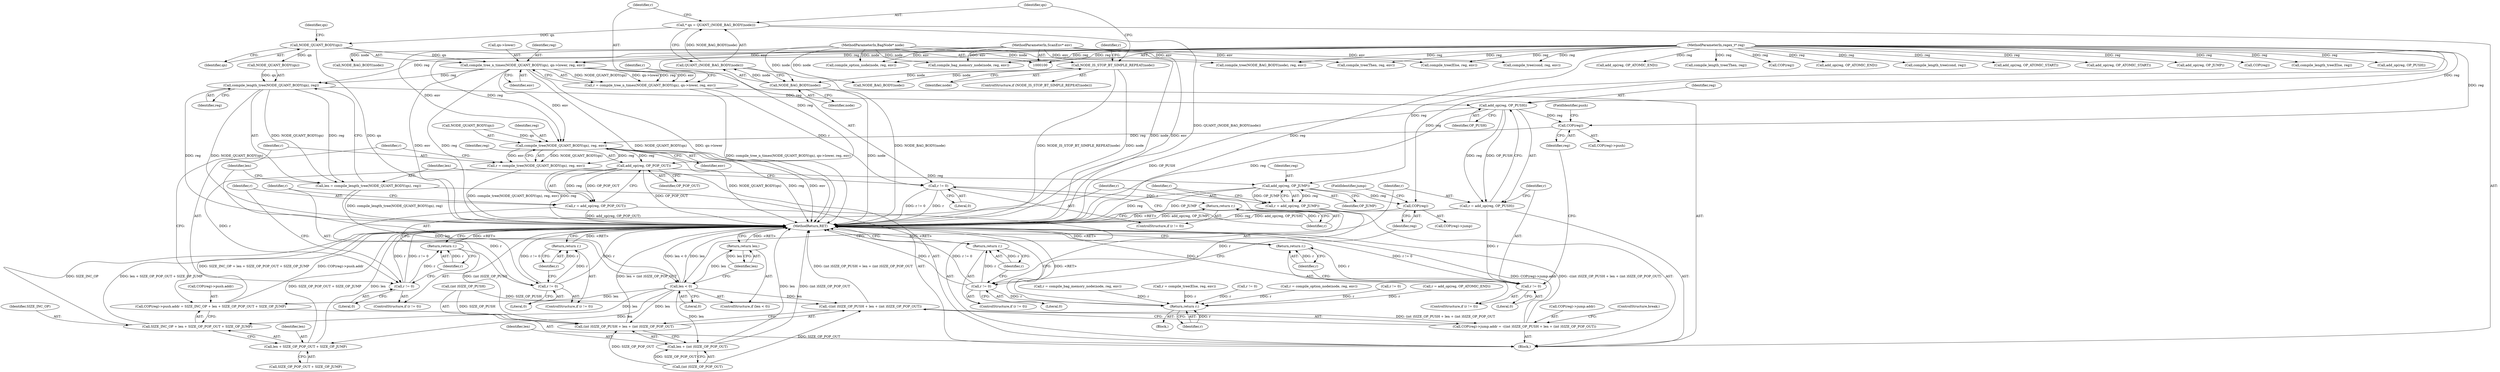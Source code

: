 digraph "0_oniguruma_c509265c5f6ae7264f7b8a8aae1cfa5fc59d108c@pointer" {
"1000141" [label="(Call,compile_tree_n_times(NODE_QUANT_BODY(qn), qn->lower, reg, env))"];
"1000142" [label="(Call,NODE_QUANT_BODY(qn))"];
"1000134" [label="(Call,* qn = QUANT_(NODE_BAG_BODY(node)))"];
"1000136" [label="(Call,QUANT_(NODE_BAG_BODY(node)))"];
"1000137" [label="(Call,NODE_BAG_BODY(node))"];
"1000130" [label="(Call,NODE_IS_STOP_BT_SIMPLE_REPEAT(node))"];
"1000101" [label="(MethodParameterIn,BagNode* node)"];
"1000102" [label="(MethodParameterIn,regex_t* reg)"];
"1000103" [label="(MethodParameterIn,ScanEnv* env)"];
"1000139" [label="(Call,r = compile_tree_n_times(NODE_QUANT_BODY(qn), qn->lower, reg, env))"];
"1000150" [label="(Call,r != 0)"];
"1000153" [label="(Return,return r;)"];
"1000157" [label="(Call,compile_length_tree(NODE_QUANT_BODY(qn), reg))"];
"1000155" [label="(Call,len = compile_length_tree(NODE_QUANT_BODY(qn), reg))"];
"1000162" [label="(Call,len < 0)"];
"1000165" [label="(Return,return len;)"];
"1000178" [label="(Call,COP(reg)->push.addr = SIZE_INC_OP + len + SIZE_OP_POP_OUT + SIZE_OP_JUMP)"];
"1000185" [label="(Call,SIZE_INC_OP + len + SIZE_OP_POP_OUT + SIZE_OP_JUMP)"];
"1000187" [label="(Call,len + SIZE_OP_POP_OUT + SIZE_OP_JUMP)"];
"1000234" [label="(Call,-((int )SIZE_OP_PUSH + len + (int )SIZE_OP_POP_OUT))"];
"1000227" [label="(Call,COP(reg)->jump.addr = -((int )SIZE_OP_PUSH + len + (int )SIZE_OP_POP_OUT))"];
"1000235" [label="(Call,(int )SIZE_OP_PUSH + len + (int )SIZE_OP_POP_OUT)"];
"1000239" [label="(Call,len + (int )SIZE_OP_POP_OUT)"];
"1000169" [label="(Call,add_op(reg, OP_PUSH))"];
"1000167" [label="(Call,r = add_op(reg, OP_PUSH))"];
"1000173" [label="(Call,r != 0)"];
"1000176" [label="(Return,return r;)"];
"1000181" [label="(Call,COP(reg))"];
"1000194" [label="(Call,compile_tree(NODE_QUANT_BODY(qn), reg, env))"];
"1000192" [label="(Call,r = compile_tree(NODE_QUANT_BODY(qn), reg, env))"];
"1000200" [label="(Call,r != 0)"];
"1000203" [label="(Return,return r;)"];
"1000207" [label="(Call,add_op(reg, OP_POP_OUT))"];
"1000205" [label="(Call,r = add_op(reg, OP_POP_OUT))"];
"1000211" [label="(Call,r != 0)"];
"1000214" [label="(Return,return r;)"];
"1000218" [label="(Call,add_op(reg, OP_JUMP))"];
"1000216" [label="(Call,r = add_op(reg, OP_JUMP))"];
"1000222" [label="(Call,r != 0)"];
"1000225" [label="(Return,return r;)"];
"1000454" [label="(Return,return r;)"];
"1000230" [label="(Call,COP(reg))"];
"1000175" [label="(Literal,0)"];
"1000195" [label="(Call,NODE_QUANT_BODY(qn))"];
"1000228" [label="(Call,COP(reg)->jump.addr)"];
"1000180" [label="(Call,COP(reg)->push)"];
"1000272" [label="(Call,add_op(reg, OP_ATOMIC_END))"];
"1000449" [label="(Call,compile_tree(Else, reg, env))"];
"1000142" [label="(Call,NODE_QUANT_BODY(qn))"];
"1000140" [label="(Identifier,r)"];
"1000330" [label="(Call,compile_length_tree(Then, reg))"];
"1000153" [label="(Return,return r;)"];
"1000103" [label="(MethodParameterIn,ScanEnv* env)"];
"1000235" [label="(Call,(int )SIZE_OP_PUSH + len + (int )SIZE_OP_POP_OUT)"];
"1000123" [label="(Call,compile_option_node(node, reg, env))"];
"1000155" [label="(Call,len = compile_length_tree(NODE_QUANT_BODY(qn), reg))"];
"1000456" [label="(MethodReturn,RET)"];
"1000447" [label="(Call,r = compile_tree(Else, reg, env))"];
"1000177" [label="(Identifier,r)"];
"1000150" [label="(Call,r != 0)"];
"1000411" [label="(Call,r != 0)"];
"1000192" [label="(Call,r = compile_tree(NODE_QUANT_BODY(qn), reg, env))"];
"1000216" [label="(Call,r = add_op(reg, OP_JUMP))"];
"1000239" [label="(Call,len + (int )SIZE_OP_POP_OUT)"];
"1000370" [label="(Call,COP(reg))"];
"1000169" [label="(Call,add_op(reg, OP_PUSH))"];
"1000198" [label="(Identifier,env)"];
"1000145" [label="(Identifier,qn)"];
"1000104" [label="(Block,)"];
"1000193" [label="(Identifier,r)"];
"1000189" [label="(Call,SIZE_OP_POP_OUT + SIZE_OP_JUMP)"];
"1000241" [label="(Call,(int )SIZE_OP_POP_OUT)"];
"1000212" [label="(Identifier,r)"];
"1000236" [label="(Call,(int )SIZE_OP_PUSH)"];
"1000217" [label="(Identifier,r)"];
"1000166" [label="(Identifier,len)"];
"1000181" [label="(Call,COP(reg))"];
"1000455" [label="(Identifier,r)"];
"1000121" [label="(Call,r = compile_option_node(node, reg, env))"];
"1000182" [label="(Identifier,reg)"];
"1000194" [label="(Call,compile_tree(NODE_QUANT_BODY(qn), reg, env))"];
"1000213" [label="(Literal,0)"];
"1000210" [label="(ControlStructure,if (r != 0))"];
"1000226" [label="(Identifier,r)"];
"1000391" [label="(Call,add_op(reg, OP_ATOMIC_END))"];
"1000259" [label="(Call,compile_tree(NODE_BAG_BODY(node), reg, env))"];
"1000101" [label="(MethodParameterIn,BagNode* node)"];
"1000141" [label="(Call,compile_tree_n_times(NODE_QUANT_BODY(qn), qn->lower, reg, env))"];
"1000162" [label="(Call,len < 0)"];
"1000183" [label="(FieldIdentifier,push)"];
"1000156" [label="(Identifier,len)"];
"1000163" [label="(Identifier,len)"];
"1000203" [label="(Return,return r;)"];
"1000135" [label="(Identifier,qn)"];
"1000129" [label="(ControlStructure,if (NODE_IS_STOP_BT_SIMPLE_REPEAT(node)))"];
"1000284" [label="(Call,NODE_BAG_BODY(node))"];
"1000176" [label="(Return,return r;)"];
"1000219" [label="(Identifier,reg)"];
"1000147" [label="(Identifier,reg)"];
"1000232" [label="(FieldIdentifier,jump)"];
"1000209" [label="(Identifier,OP_POP_OUT)"];
"1000275" [label="(ControlStructure,break;)"];
"1000240" [label="(Identifier,len)"];
"1000185" [label="(Call,SIZE_INC_OP + len + SIZE_OP_POP_OUT + SIZE_OP_JUMP)"];
"1000222" [label="(Call,r != 0)"];
"1000260" [label="(Call,NODE_BAG_BODY(node))"];
"1000229" [label="(Call,COP(reg)->jump)"];
"1000134" [label="(Call,* qn = QUANT_(NODE_BAG_BODY(node)))"];
"1000220" [label="(Identifier,OP_JUMP)"];
"1000152" [label="(Literal,0)"];
"1000207" [label="(Call,add_op(reg, OP_POP_OUT))"];
"1000199" [label="(ControlStructure,if (r != 0))"];
"1000132" [label="(Block,)"];
"1000158" [label="(Call,NODE_QUANT_BODY(qn))"];
"1000214" [label="(Return,return r;)"];
"1000137" [label="(Call,NODE_BAG_BODY(node))"];
"1000204" [label="(Identifier,r)"];
"1000234" [label="(Call,-((int )SIZE_OP_PUSH + len + (int )SIZE_OP_POP_OUT))"];
"1000171" [label="(Identifier,OP_PUSH)"];
"1000188" [label="(Identifier,len)"];
"1000143" [label="(Identifier,qn)"];
"1000154" [label="(Identifier,r)"];
"1000138" [label="(Identifier,node)"];
"1000205" [label="(Call,r = add_op(reg, OP_POP_OUT))"];
"1000315" [label="(Call,compile_length_tree(cond, reg))"];
"1000173" [label="(Call,r != 0)"];
"1000170" [label="(Identifier,reg)"];
"1000395" [label="(Call,r != 0)"];
"1000270" [label="(Call,r = add_op(reg, OP_ATOMIC_END))"];
"1000223" [label="(Identifier,r)"];
"1000151" [label="(Identifier,r)"];
"1000113" [label="(Call,r = compile_bag_memory_node(node, reg, env))"];
"1000206" [label="(Identifier,r)"];
"1000164" [label="(Literal,0)"];
"1000165" [label="(Return,return len;)"];
"1000202" [label="(Literal,0)"];
"1000197" [label="(Identifier,reg)"];
"1000211" [label="(Call,r != 0)"];
"1000149" [label="(ControlStructure,if (r != 0))"];
"1000187" [label="(Call,len + SIZE_OP_POP_OUT + SIZE_OP_JUMP)"];
"1000102" [label="(MethodParameterIn,regex_t* reg)"];
"1000304" [label="(Call,add_op(reg, OP_ATOMIC_START))"];
"1000225" [label="(Return,return r;)"];
"1000231" [label="(Identifier,reg)"];
"1000167" [label="(Call,r = add_op(reg, OP_PUSH))"];
"1000248" [label="(Call,add_op(reg, OP_ATOMIC_START))"];
"1000148" [label="(Identifier,env)"];
"1000454" [label="(Return,return r;)"];
"1000428" [label="(Call,add_op(reg, OP_JUMP))"];
"1000144" [label="(Call,qn->lower)"];
"1000157" [label="(Call,compile_length_tree(NODE_QUANT_BODY(qn), reg))"];
"1000200" [label="(Call,r != 0)"];
"1000168" [label="(Identifier,r)"];
"1000115" [label="(Call,compile_bag_memory_node(node, reg, env))"];
"1000227" [label="(Call,COP(reg)->jump.addr = -((int )SIZE_OP_PUSH + len + (int )SIZE_OP_POP_OUT))"];
"1000186" [label="(Identifier,SIZE_INC_OP)"];
"1000136" [label="(Call,QUANT_(NODE_BAG_BODY(node)))"];
"1000161" [label="(ControlStructure,if (len < 0))"];
"1000440" [label="(Call,COP(reg))"];
"1000160" [label="(Identifier,reg)"];
"1000174" [label="(Identifier,r)"];
"1000406" [label="(Call,compile_tree(Then, reg, env))"];
"1000131" [label="(Identifier,node)"];
"1000230" [label="(Call,COP(reg))"];
"1000221" [label="(ControlStructure,if (r != 0))"];
"1000423" [label="(Call,compile_length_tree(Else, reg))"];
"1000178" [label="(Call,COP(reg)->push.addr = SIZE_INC_OP + len + SIZE_OP_POP_OUT + SIZE_OP_JUMP)"];
"1000201" [label="(Identifier,r)"];
"1000139" [label="(Call,r = compile_tree_n_times(NODE_QUANT_BODY(qn), qn->lower, reg, env))"];
"1000247" [label="(Identifier,r)"];
"1000224" [label="(Literal,0)"];
"1000130" [label="(Call,NODE_IS_STOP_BT_SIMPLE_REPEAT(node))"];
"1000208" [label="(Identifier,reg)"];
"1000218" [label="(Call,add_op(reg, OP_JUMP))"];
"1000179" [label="(Call,COP(reg)->push.addr)"];
"1000379" [label="(Call,compile_tree(cond, reg, env))"];
"1000172" [label="(ControlStructure,if (r != 0))"];
"1000358" [label="(Call,add_op(reg, OP_PUSH))"];
"1000215" [label="(Identifier,r)"];
"1000141" -> "1000139"  [label="AST: "];
"1000141" -> "1000148"  [label="CFG: "];
"1000142" -> "1000141"  [label="AST: "];
"1000144" -> "1000141"  [label="AST: "];
"1000147" -> "1000141"  [label="AST: "];
"1000148" -> "1000141"  [label="AST: "];
"1000139" -> "1000141"  [label="CFG: "];
"1000141" -> "1000456"  [label="DDG: NODE_QUANT_BODY(qn)"];
"1000141" -> "1000456"  [label="DDG: qn->lower"];
"1000141" -> "1000456"  [label="DDG: env"];
"1000141" -> "1000456"  [label="DDG: reg"];
"1000141" -> "1000139"  [label="DDG: NODE_QUANT_BODY(qn)"];
"1000141" -> "1000139"  [label="DDG: qn->lower"];
"1000141" -> "1000139"  [label="DDG: reg"];
"1000141" -> "1000139"  [label="DDG: env"];
"1000142" -> "1000141"  [label="DDG: qn"];
"1000102" -> "1000141"  [label="DDG: reg"];
"1000103" -> "1000141"  [label="DDG: env"];
"1000141" -> "1000157"  [label="DDG: reg"];
"1000141" -> "1000194"  [label="DDG: env"];
"1000142" -> "1000143"  [label="CFG: "];
"1000143" -> "1000142"  [label="AST: "];
"1000145" -> "1000142"  [label="CFG: "];
"1000142" -> "1000456"  [label="DDG: qn"];
"1000134" -> "1000142"  [label="DDG: qn"];
"1000142" -> "1000158"  [label="DDG: qn"];
"1000134" -> "1000132"  [label="AST: "];
"1000134" -> "1000136"  [label="CFG: "];
"1000135" -> "1000134"  [label="AST: "];
"1000136" -> "1000134"  [label="AST: "];
"1000140" -> "1000134"  [label="CFG: "];
"1000134" -> "1000456"  [label="DDG: QUANT_(NODE_BAG_BODY(node))"];
"1000136" -> "1000134"  [label="DDG: NODE_BAG_BODY(node)"];
"1000136" -> "1000137"  [label="CFG: "];
"1000137" -> "1000136"  [label="AST: "];
"1000136" -> "1000456"  [label="DDG: NODE_BAG_BODY(node)"];
"1000137" -> "1000136"  [label="DDG: node"];
"1000137" -> "1000138"  [label="CFG: "];
"1000138" -> "1000137"  [label="AST: "];
"1000137" -> "1000456"  [label="DDG: node"];
"1000130" -> "1000137"  [label="DDG: node"];
"1000101" -> "1000137"  [label="DDG: node"];
"1000130" -> "1000129"  [label="AST: "];
"1000130" -> "1000131"  [label="CFG: "];
"1000131" -> "1000130"  [label="AST: "];
"1000135" -> "1000130"  [label="CFG: "];
"1000247" -> "1000130"  [label="CFG: "];
"1000130" -> "1000456"  [label="DDG: NODE_IS_STOP_BT_SIMPLE_REPEAT(node)"];
"1000130" -> "1000456"  [label="DDG: node"];
"1000101" -> "1000130"  [label="DDG: node"];
"1000130" -> "1000260"  [label="DDG: node"];
"1000101" -> "1000100"  [label="AST: "];
"1000101" -> "1000456"  [label="DDG: node"];
"1000101" -> "1000115"  [label="DDG: node"];
"1000101" -> "1000123"  [label="DDG: node"];
"1000101" -> "1000260"  [label="DDG: node"];
"1000101" -> "1000284"  [label="DDG: node"];
"1000102" -> "1000100"  [label="AST: "];
"1000102" -> "1000456"  [label="DDG: reg"];
"1000102" -> "1000115"  [label="DDG: reg"];
"1000102" -> "1000123"  [label="DDG: reg"];
"1000102" -> "1000157"  [label="DDG: reg"];
"1000102" -> "1000169"  [label="DDG: reg"];
"1000102" -> "1000181"  [label="DDG: reg"];
"1000102" -> "1000194"  [label="DDG: reg"];
"1000102" -> "1000207"  [label="DDG: reg"];
"1000102" -> "1000218"  [label="DDG: reg"];
"1000102" -> "1000230"  [label="DDG: reg"];
"1000102" -> "1000248"  [label="DDG: reg"];
"1000102" -> "1000259"  [label="DDG: reg"];
"1000102" -> "1000272"  [label="DDG: reg"];
"1000102" -> "1000304"  [label="DDG: reg"];
"1000102" -> "1000315"  [label="DDG: reg"];
"1000102" -> "1000330"  [label="DDG: reg"];
"1000102" -> "1000358"  [label="DDG: reg"];
"1000102" -> "1000370"  [label="DDG: reg"];
"1000102" -> "1000379"  [label="DDG: reg"];
"1000102" -> "1000391"  [label="DDG: reg"];
"1000102" -> "1000406"  [label="DDG: reg"];
"1000102" -> "1000423"  [label="DDG: reg"];
"1000102" -> "1000428"  [label="DDG: reg"];
"1000102" -> "1000440"  [label="DDG: reg"];
"1000102" -> "1000449"  [label="DDG: reg"];
"1000103" -> "1000100"  [label="AST: "];
"1000103" -> "1000456"  [label="DDG: env"];
"1000103" -> "1000115"  [label="DDG: env"];
"1000103" -> "1000123"  [label="DDG: env"];
"1000103" -> "1000194"  [label="DDG: env"];
"1000103" -> "1000259"  [label="DDG: env"];
"1000103" -> "1000379"  [label="DDG: env"];
"1000103" -> "1000406"  [label="DDG: env"];
"1000103" -> "1000449"  [label="DDG: env"];
"1000139" -> "1000132"  [label="AST: "];
"1000140" -> "1000139"  [label="AST: "];
"1000151" -> "1000139"  [label="CFG: "];
"1000139" -> "1000456"  [label="DDG: compile_tree_n_times(NODE_QUANT_BODY(qn), qn->lower, reg, env)"];
"1000139" -> "1000150"  [label="DDG: r"];
"1000150" -> "1000149"  [label="AST: "];
"1000150" -> "1000152"  [label="CFG: "];
"1000151" -> "1000150"  [label="AST: "];
"1000152" -> "1000150"  [label="AST: "];
"1000154" -> "1000150"  [label="CFG: "];
"1000156" -> "1000150"  [label="CFG: "];
"1000150" -> "1000456"  [label="DDG: r"];
"1000150" -> "1000456"  [label="DDG: r != 0"];
"1000150" -> "1000153"  [label="DDG: r"];
"1000153" -> "1000149"  [label="AST: "];
"1000153" -> "1000154"  [label="CFG: "];
"1000154" -> "1000153"  [label="AST: "];
"1000456" -> "1000153"  [label="CFG: "];
"1000153" -> "1000456"  [label="DDG: <RET>"];
"1000154" -> "1000153"  [label="DDG: r"];
"1000157" -> "1000155"  [label="AST: "];
"1000157" -> "1000160"  [label="CFG: "];
"1000158" -> "1000157"  [label="AST: "];
"1000160" -> "1000157"  [label="AST: "];
"1000155" -> "1000157"  [label="CFG: "];
"1000157" -> "1000456"  [label="DDG: reg"];
"1000157" -> "1000456"  [label="DDG: NODE_QUANT_BODY(qn)"];
"1000157" -> "1000155"  [label="DDG: NODE_QUANT_BODY(qn)"];
"1000157" -> "1000155"  [label="DDG: reg"];
"1000158" -> "1000157"  [label="DDG: qn"];
"1000157" -> "1000169"  [label="DDG: reg"];
"1000155" -> "1000132"  [label="AST: "];
"1000156" -> "1000155"  [label="AST: "];
"1000163" -> "1000155"  [label="CFG: "];
"1000155" -> "1000456"  [label="DDG: compile_length_tree(NODE_QUANT_BODY(qn), reg)"];
"1000155" -> "1000162"  [label="DDG: len"];
"1000162" -> "1000161"  [label="AST: "];
"1000162" -> "1000164"  [label="CFG: "];
"1000163" -> "1000162"  [label="AST: "];
"1000164" -> "1000162"  [label="AST: "];
"1000166" -> "1000162"  [label="CFG: "];
"1000168" -> "1000162"  [label="CFG: "];
"1000162" -> "1000456"  [label="DDG: len"];
"1000162" -> "1000456"  [label="DDG: len < 0"];
"1000162" -> "1000165"  [label="DDG: len"];
"1000162" -> "1000178"  [label="DDG: len"];
"1000162" -> "1000185"  [label="DDG: len"];
"1000162" -> "1000187"  [label="DDG: len"];
"1000162" -> "1000234"  [label="DDG: len"];
"1000162" -> "1000235"  [label="DDG: len"];
"1000162" -> "1000239"  [label="DDG: len"];
"1000165" -> "1000161"  [label="AST: "];
"1000165" -> "1000166"  [label="CFG: "];
"1000166" -> "1000165"  [label="AST: "];
"1000456" -> "1000165"  [label="CFG: "];
"1000165" -> "1000456"  [label="DDG: <RET>"];
"1000166" -> "1000165"  [label="DDG: len"];
"1000178" -> "1000132"  [label="AST: "];
"1000178" -> "1000185"  [label="CFG: "];
"1000179" -> "1000178"  [label="AST: "];
"1000185" -> "1000178"  [label="AST: "];
"1000193" -> "1000178"  [label="CFG: "];
"1000178" -> "1000456"  [label="DDG: SIZE_INC_OP + len + SIZE_OP_POP_OUT + SIZE_OP_JUMP"];
"1000178" -> "1000456"  [label="DDG: COP(reg)->push.addr"];
"1000185" -> "1000187"  [label="CFG: "];
"1000186" -> "1000185"  [label="AST: "];
"1000187" -> "1000185"  [label="AST: "];
"1000185" -> "1000456"  [label="DDG: SIZE_INC_OP"];
"1000185" -> "1000456"  [label="DDG: len + SIZE_OP_POP_OUT + SIZE_OP_JUMP"];
"1000187" -> "1000189"  [label="CFG: "];
"1000188" -> "1000187"  [label="AST: "];
"1000189" -> "1000187"  [label="AST: "];
"1000187" -> "1000456"  [label="DDG: len"];
"1000187" -> "1000456"  [label="DDG: SIZE_OP_POP_OUT + SIZE_OP_JUMP"];
"1000234" -> "1000227"  [label="AST: "];
"1000234" -> "1000235"  [label="CFG: "];
"1000235" -> "1000234"  [label="AST: "];
"1000227" -> "1000234"  [label="CFG: "];
"1000234" -> "1000456"  [label="DDG: (int )SIZE_OP_PUSH + len + (int )SIZE_OP_POP_OUT"];
"1000234" -> "1000227"  [label="DDG: (int )SIZE_OP_PUSH + len + (int )SIZE_OP_POP_OUT"];
"1000236" -> "1000234"  [label="DDG: SIZE_OP_PUSH"];
"1000241" -> "1000234"  [label="DDG: SIZE_OP_POP_OUT"];
"1000227" -> "1000132"  [label="AST: "];
"1000228" -> "1000227"  [label="AST: "];
"1000275" -> "1000227"  [label="CFG: "];
"1000227" -> "1000456"  [label="DDG: COP(reg)->jump.addr"];
"1000227" -> "1000456"  [label="DDG: -((int )SIZE_OP_PUSH + len + (int )SIZE_OP_POP_OUT)"];
"1000235" -> "1000239"  [label="CFG: "];
"1000236" -> "1000235"  [label="AST: "];
"1000239" -> "1000235"  [label="AST: "];
"1000235" -> "1000456"  [label="DDG: (int )SIZE_OP_PUSH"];
"1000235" -> "1000456"  [label="DDG: len + (int )SIZE_OP_POP_OUT"];
"1000236" -> "1000235"  [label="DDG: SIZE_OP_PUSH"];
"1000241" -> "1000235"  [label="DDG: SIZE_OP_POP_OUT"];
"1000239" -> "1000241"  [label="CFG: "];
"1000240" -> "1000239"  [label="AST: "];
"1000241" -> "1000239"  [label="AST: "];
"1000239" -> "1000456"  [label="DDG: len"];
"1000239" -> "1000456"  [label="DDG: (int )SIZE_OP_POP_OUT"];
"1000241" -> "1000239"  [label="DDG: SIZE_OP_POP_OUT"];
"1000169" -> "1000167"  [label="AST: "];
"1000169" -> "1000171"  [label="CFG: "];
"1000170" -> "1000169"  [label="AST: "];
"1000171" -> "1000169"  [label="AST: "];
"1000167" -> "1000169"  [label="CFG: "];
"1000169" -> "1000456"  [label="DDG: OP_PUSH"];
"1000169" -> "1000456"  [label="DDG: reg"];
"1000169" -> "1000167"  [label="DDG: reg"];
"1000169" -> "1000167"  [label="DDG: OP_PUSH"];
"1000169" -> "1000181"  [label="DDG: reg"];
"1000167" -> "1000132"  [label="AST: "];
"1000168" -> "1000167"  [label="AST: "];
"1000174" -> "1000167"  [label="CFG: "];
"1000167" -> "1000456"  [label="DDG: add_op(reg, OP_PUSH)"];
"1000167" -> "1000173"  [label="DDG: r"];
"1000173" -> "1000172"  [label="AST: "];
"1000173" -> "1000175"  [label="CFG: "];
"1000174" -> "1000173"  [label="AST: "];
"1000175" -> "1000173"  [label="AST: "];
"1000177" -> "1000173"  [label="CFG: "];
"1000182" -> "1000173"  [label="CFG: "];
"1000173" -> "1000456"  [label="DDG: r != 0"];
"1000173" -> "1000456"  [label="DDG: r"];
"1000173" -> "1000176"  [label="DDG: r"];
"1000176" -> "1000172"  [label="AST: "];
"1000176" -> "1000177"  [label="CFG: "];
"1000177" -> "1000176"  [label="AST: "];
"1000456" -> "1000176"  [label="CFG: "];
"1000176" -> "1000456"  [label="DDG: <RET>"];
"1000177" -> "1000176"  [label="DDG: r"];
"1000181" -> "1000180"  [label="AST: "];
"1000181" -> "1000182"  [label="CFG: "];
"1000182" -> "1000181"  [label="AST: "];
"1000183" -> "1000181"  [label="CFG: "];
"1000181" -> "1000194"  [label="DDG: reg"];
"1000194" -> "1000192"  [label="AST: "];
"1000194" -> "1000198"  [label="CFG: "];
"1000195" -> "1000194"  [label="AST: "];
"1000197" -> "1000194"  [label="AST: "];
"1000198" -> "1000194"  [label="AST: "];
"1000192" -> "1000194"  [label="CFG: "];
"1000194" -> "1000456"  [label="DDG: NODE_QUANT_BODY(qn)"];
"1000194" -> "1000456"  [label="DDG: reg"];
"1000194" -> "1000456"  [label="DDG: env"];
"1000194" -> "1000192"  [label="DDG: NODE_QUANT_BODY(qn)"];
"1000194" -> "1000192"  [label="DDG: reg"];
"1000194" -> "1000192"  [label="DDG: env"];
"1000195" -> "1000194"  [label="DDG: qn"];
"1000194" -> "1000207"  [label="DDG: reg"];
"1000192" -> "1000132"  [label="AST: "];
"1000193" -> "1000192"  [label="AST: "];
"1000201" -> "1000192"  [label="CFG: "];
"1000192" -> "1000456"  [label="DDG: compile_tree(NODE_QUANT_BODY(qn), reg, env)"];
"1000192" -> "1000200"  [label="DDG: r"];
"1000200" -> "1000199"  [label="AST: "];
"1000200" -> "1000202"  [label="CFG: "];
"1000201" -> "1000200"  [label="AST: "];
"1000202" -> "1000200"  [label="AST: "];
"1000204" -> "1000200"  [label="CFG: "];
"1000206" -> "1000200"  [label="CFG: "];
"1000200" -> "1000456"  [label="DDG: r"];
"1000200" -> "1000456"  [label="DDG: r != 0"];
"1000200" -> "1000203"  [label="DDG: r"];
"1000203" -> "1000199"  [label="AST: "];
"1000203" -> "1000204"  [label="CFG: "];
"1000204" -> "1000203"  [label="AST: "];
"1000456" -> "1000203"  [label="CFG: "];
"1000203" -> "1000456"  [label="DDG: <RET>"];
"1000204" -> "1000203"  [label="DDG: r"];
"1000207" -> "1000205"  [label="AST: "];
"1000207" -> "1000209"  [label="CFG: "];
"1000208" -> "1000207"  [label="AST: "];
"1000209" -> "1000207"  [label="AST: "];
"1000205" -> "1000207"  [label="CFG: "];
"1000207" -> "1000456"  [label="DDG: OP_POP_OUT"];
"1000207" -> "1000456"  [label="DDG: reg"];
"1000207" -> "1000205"  [label="DDG: reg"];
"1000207" -> "1000205"  [label="DDG: OP_POP_OUT"];
"1000207" -> "1000218"  [label="DDG: reg"];
"1000205" -> "1000132"  [label="AST: "];
"1000206" -> "1000205"  [label="AST: "];
"1000212" -> "1000205"  [label="CFG: "];
"1000205" -> "1000456"  [label="DDG: add_op(reg, OP_POP_OUT)"];
"1000205" -> "1000211"  [label="DDG: r"];
"1000211" -> "1000210"  [label="AST: "];
"1000211" -> "1000213"  [label="CFG: "];
"1000212" -> "1000211"  [label="AST: "];
"1000213" -> "1000211"  [label="AST: "];
"1000215" -> "1000211"  [label="CFG: "];
"1000217" -> "1000211"  [label="CFG: "];
"1000211" -> "1000456"  [label="DDG: r"];
"1000211" -> "1000456"  [label="DDG: r != 0"];
"1000211" -> "1000214"  [label="DDG: r"];
"1000214" -> "1000210"  [label="AST: "];
"1000214" -> "1000215"  [label="CFG: "];
"1000215" -> "1000214"  [label="AST: "];
"1000456" -> "1000214"  [label="CFG: "];
"1000214" -> "1000456"  [label="DDG: <RET>"];
"1000215" -> "1000214"  [label="DDG: r"];
"1000218" -> "1000216"  [label="AST: "];
"1000218" -> "1000220"  [label="CFG: "];
"1000219" -> "1000218"  [label="AST: "];
"1000220" -> "1000218"  [label="AST: "];
"1000216" -> "1000218"  [label="CFG: "];
"1000218" -> "1000456"  [label="DDG: reg"];
"1000218" -> "1000456"  [label="DDG: OP_JUMP"];
"1000218" -> "1000216"  [label="DDG: reg"];
"1000218" -> "1000216"  [label="DDG: OP_JUMP"];
"1000218" -> "1000230"  [label="DDG: reg"];
"1000216" -> "1000132"  [label="AST: "];
"1000217" -> "1000216"  [label="AST: "];
"1000223" -> "1000216"  [label="CFG: "];
"1000216" -> "1000456"  [label="DDG: add_op(reg, OP_JUMP)"];
"1000216" -> "1000222"  [label="DDG: r"];
"1000222" -> "1000221"  [label="AST: "];
"1000222" -> "1000224"  [label="CFG: "];
"1000223" -> "1000222"  [label="AST: "];
"1000224" -> "1000222"  [label="AST: "];
"1000226" -> "1000222"  [label="CFG: "];
"1000231" -> "1000222"  [label="CFG: "];
"1000222" -> "1000456"  [label="DDG: r"];
"1000222" -> "1000456"  [label="DDG: r != 0"];
"1000222" -> "1000225"  [label="DDG: r"];
"1000222" -> "1000454"  [label="DDG: r"];
"1000225" -> "1000221"  [label="AST: "];
"1000225" -> "1000226"  [label="CFG: "];
"1000226" -> "1000225"  [label="AST: "];
"1000456" -> "1000225"  [label="CFG: "];
"1000225" -> "1000456"  [label="DDG: <RET>"];
"1000226" -> "1000225"  [label="DDG: r"];
"1000454" -> "1000104"  [label="AST: "];
"1000454" -> "1000455"  [label="CFG: "];
"1000455" -> "1000454"  [label="AST: "];
"1000456" -> "1000454"  [label="CFG: "];
"1000454" -> "1000456"  [label="DDG: <RET>"];
"1000455" -> "1000454"  [label="DDG: r"];
"1000395" -> "1000454"  [label="DDG: r"];
"1000411" -> "1000454"  [label="DDG: r"];
"1000113" -> "1000454"  [label="DDG: r"];
"1000121" -> "1000454"  [label="DDG: r"];
"1000447" -> "1000454"  [label="DDG: r"];
"1000270" -> "1000454"  [label="DDG: r"];
"1000230" -> "1000229"  [label="AST: "];
"1000230" -> "1000231"  [label="CFG: "];
"1000231" -> "1000230"  [label="AST: "];
"1000232" -> "1000230"  [label="CFG: "];
"1000230" -> "1000456"  [label="DDG: reg"];
}
